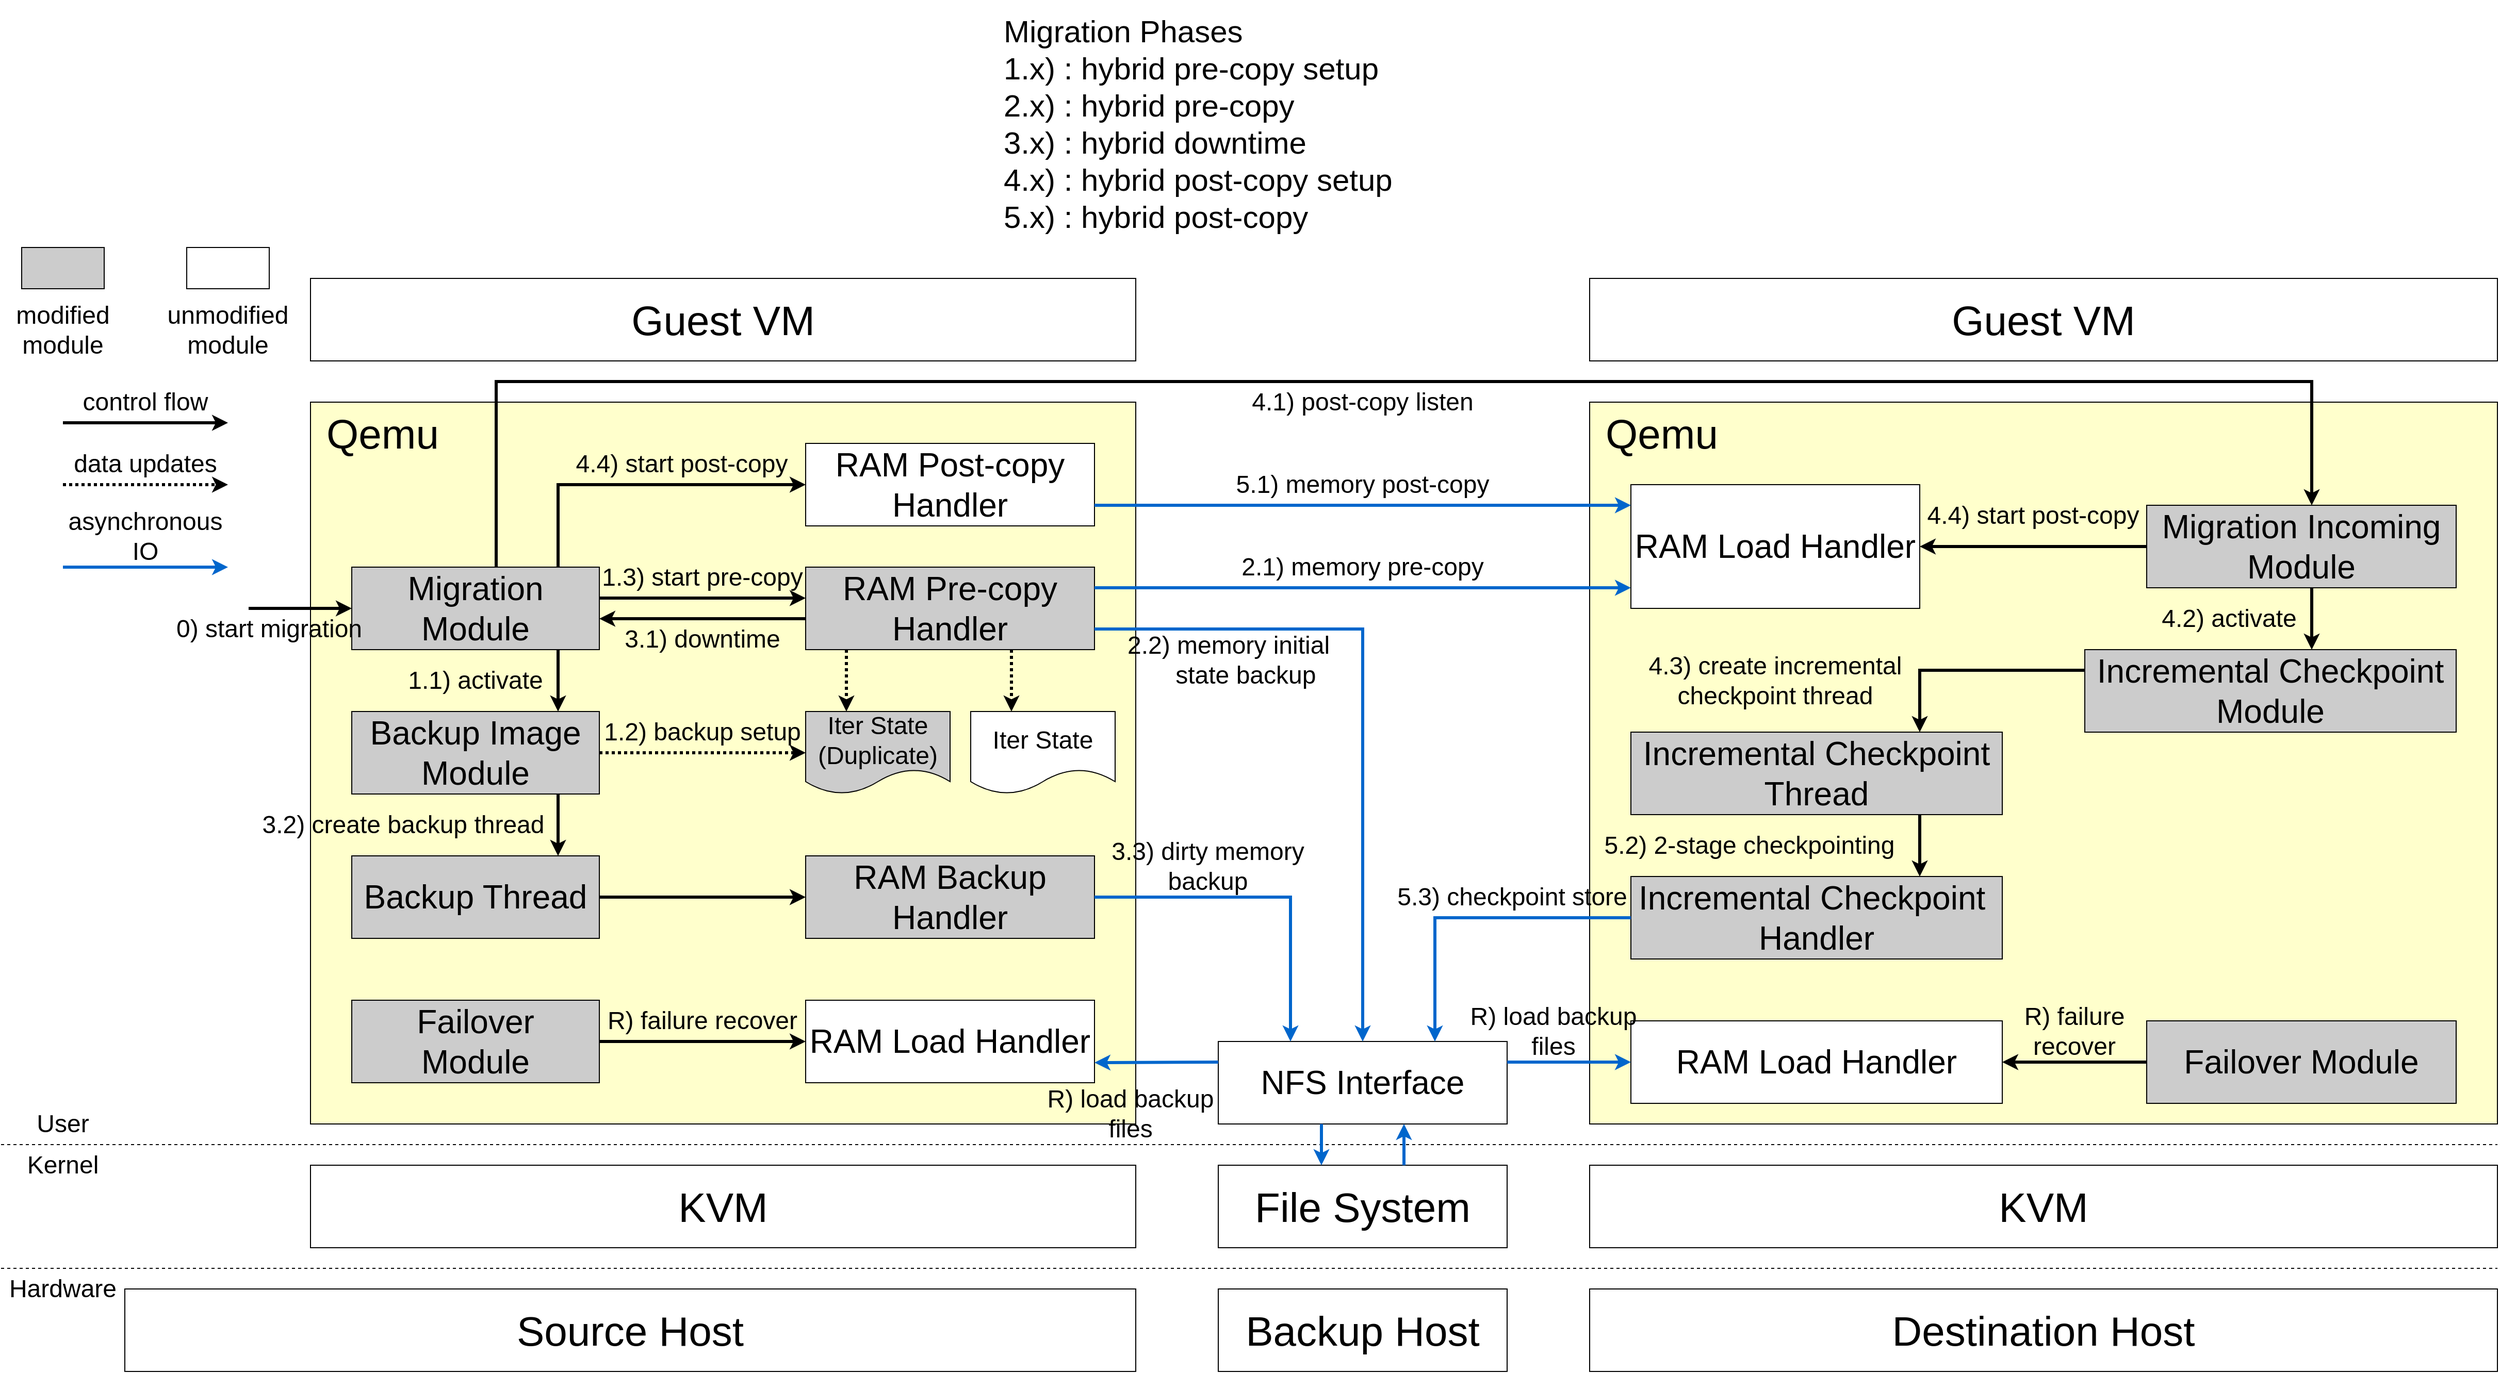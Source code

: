 <mxfile version="21.6.1" type="github">
  <diagram name="第 1 页" id="OpDthlvLPTq0gWTyiU4q">
    <mxGraphModel dx="2846" dy="2324" grid="1" gridSize="10" guides="1" tooltips="1" connect="1" arrows="1" fold="1" page="1" pageScale="1" pageWidth="827" pageHeight="1169" math="0" shadow="0">
      <root>
        <mxCell id="0" />
        <mxCell id="1" parent="0" />
        <mxCell id="YOrxzBl4g7cKqVYeZxFf-125" value="" style="rounded=0;whiteSpace=wrap;html=1;fillColor=#FFFFCC;" parent="1" vertex="1">
          <mxGeometry x="780" y="200" width="880" height="700" as="geometry" />
        </mxCell>
        <mxCell id="clwCwBsSRwlgGcYmcAVy-1" value="&lt;font style=&quot;font-size: 40px;&quot;&gt;Guest VM&lt;/font&gt;" style="rounded=0;whiteSpace=wrap;html=1;align=center;" parent="1" vertex="1">
          <mxGeometry x="-460" y="80" width="800" height="80" as="geometry" />
        </mxCell>
        <mxCell id="clwCwBsSRwlgGcYmcAVy-2" value="" style="rounded=0;whiteSpace=wrap;html=1;fillColor=#FFFFCC;" parent="1" vertex="1">
          <mxGeometry x="-460" y="200" width="800" height="700" as="geometry" />
        </mxCell>
        <mxCell id="clwCwBsSRwlgGcYmcAVy-3" value="&lt;font style=&quot;font-size: 40px;&quot;&gt;Qemu&lt;/font&gt;" style="text;html=1;strokeColor=none;fillColor=none;align=center;verticalAlign=middle;whiteSpace=wrap;rounded=0;" parent="1" vertex="1">
          <mxGeometry x="-460" y="200" width="140" height="60" as="geometry" />
        </mxCell>
        <mxCell id="YOrxzBl4g7cKqVYeZxFf-3" value="&lt;font style=&quot;font-size: 32px;&quot;&gt;Migration&lt;br style=&quot;&quot;&gt;Module&lt;/font&gt;" style="rounded=0;whiteSpace=wrap;html=1;fontSize=20;fillColor=#CCCCCC;" parent="1" vertex="1">
          <mxGeometry x="-420" y="360" width="240" height="80" as="geometry" />
        </mxCell>
        <mxCell id="YOrxzBl4g7cKqVYeZxFf-4" value="&lt;font style=&quot;font-size: 32px;&quot;&gt;Backup Image&lt;br style=&quot;&quot;&gt;Module&lt;/font&gt;" style="rounded=0;whiteSpace=wrap;html=1;fillColor=#CCCCCC;fontSize=20;" parent="1" vertex="1">
          <mxGeometry x="-420" y="500" width="240" height="80" as="geometry" />
        </mxCell>
        <mxCell id="YOrxzBl4g7cKqVYeZxFf-5" value="&lt;font style=&quot;font-size: 32px;&quot;&gt;Failover&lt;br style=&quot;&quot;&gt;Module&lt;/font&gt;" style="rounded=0;whiteSpace=wrap;html=1;fillColor=#CCCCCC;fontSize=20;" parent="1" vertex="1">
          <mxGeometry x="-420" y="780" width="240" height="80" as="geometry" />
        </mxCell>
        <mxCell id="YOrxzBl4g7cKqVYeZxFf-12" value="&lt;font style=&quot;font-size: 32px;&quot;&gt;RAM Load Handler&lt;/font&gt;" style="rounded=0;whiteSpace=wrap;html=1;fillColor=#FFFFFF;fontSize=20;" parent="1" vertex="1">
          <mxGeometry x="20" y="780" width="280" height="80" as="geometry" />
        </mxCell>
        <mxCell id="YOrxzBl4g7cKqVYeZxFf-14" value="" style="endArrow=classic;html=1;rounded=0;strokeWidth=3;" parent="1" edge="1">
          <mxGeometry width="50" height="50" relative="1" as="geometry">
            <mxPoint x="-700" y="220" as="sourcePoint" />
            <mxPoint x="-540" y="220" as="targetPoint" />
          </mxGeometry>
        </mxCell>
        <mxCell id="YOrxzBl4g7cKqVYeZxFf-15" value="" style="endArrow=classic;html=1;rounded=0;strokeWidth=3;strokeColor=#0066CC;" parent="1" edge="1">
          <mxGeometry width="50" height="50" relative="1" as="geometry">
            <mxPoint x="-700" y="360" as="sourcePoint" />
            <mxPoint x="-540" y="360" as="targetPoint" />
          </mxGeometry>
        </mxCell>
        <mxCell id="YOrxzBl4g7cKqVYeZxFf-20" value="" style="endArrow=none;dashed=1;html=1;rounded=0;" parent="1" edge="1">
          <mxGeometry width="50" height="50" relative="1" as="geometry">
            <mxPoint x="-760" y="920" as="sourcePoint" />
            <mxPoint x="1660" y="920" as="targetPoint" />
          </mxGeometry>
        </mxCell>
        <mxCell id="YOrxzBl4g7cKqVYeZxFf-21" value="&lt;font style=&quot;font-size: 24px;&quot;&gt;User&lt;/font&gt;" style="text;html=1;strokeColor=none;fillColor=none;align=center;verticalAlign=middle;whiteSpace=wrap;rounded=0;" parent="1" vertex="1">
          <mxGeometry x="-760" y="880" width="120" height="40" as="geometry" />
        </mxCell>
        <mxCell id="YOrxzBl4g7cKqVYeZxFf-22" value="&lt;font style=&quot;font-size: 24px;&quot;&gt;Kernel&lt;/font&gt;" style="text;html=1;strokeColor=none;fillColor=none;align=center;verticalAlign=middle;whiteSpace=wrap;rounded=0;" parent="1" vertex="1">
          <mxGeometry x="-760" y="920" width="120" height="40" as="geometry" />
        </mxCell>
        <mxCell id="YOrxzBl4g7cKqVYeZxFf-24" value="" style="endArrow=classic;html=1;rounded=0;strokeWidth=3;" parent="1" edge="1">
          <mxGeometry width="50" height="50" relative="1" as="geometry">
            <mxPoint x="-220" y="360" as="sourcePoint" />
            <mxPoint x="20" y="280" as="targetPoint" />
            <Array as="points">
              <mxPoint x="-220" y="280" />
            </Array>
          </mxGeometry>
        </mxCell>
        <mxCell id="YOrxzBl4g7cKqVYeZxFf-28" value="&lt;font style=&quot;font-size: 24px;&quot;&gt;0) start migration&lt;/font&gt;" style="text;html=1;strokeColor=none;fillColor=none;align=center;verticalAlign=middle;whiteSpace=wrap;rounded=0;" parent="1" vertex="1">
          <mxGeometry x="-600" y="400" width="200" height="40" as="geometry" />
        </mxCell>
        <mxCell id="YOrxzBl4g7cKqVYeZxFf-31" value="&lt;font style=&quot;font-size: 24px;&quot;&gt;control flow&lt;/font&gt;" style="text;html=1;strokeColor=none;fillColor=none;align=center;verticalAlign=middle;whiteSpace=wrap;rounded=0;" parent="1" vertex="1">
          <mxGeometry x="-700" y="180" width="160" height="40" as="geometry" />
        </mxCell>
        <mxCell id="YOrxzBl4g7cKqVYeZxFf-32" value="&lt;font style=&quot;font-size: 24px;&quot;&gt;1.1) activate&lt;/font&gt;" style="text;html=1;strokeColor=none;fillColor=none;align=center;verticalAlign=middle;whiteSpace=wrap;rounded=0;" parent="1" vertex="1">
          <mxGeometry x="-380" y="450" width="160" height="40" as="geometry" />
        </mxCell>
        <mxCell id="YOrxzBl4g7cKqVYeZxFf-33" value="&lt;font style=&quot;font-size: 32px;&quot;&gt;RAM Pre-copy Handler&lt;/font&gt;" style="rounded=0;whiteSpace=wrap;html=1;fillColor=#CCCCCC;fontSize=20;" parent="1" vertex="1">
          <mxGeometry x="20" y="360" width="280" height="80" as="geometry" />
        </mxCell>
        <mxCell id="YOrxzBl4g7cKqVYeZxFf-44" value="&lt;font style=&quot;&quot;&gt;&lt;font style=&quot;font-size: 24px;&quot;&gt;1.3) start pre-copy&lt;/font&gt;&lt;br&gt;&lt;/font&gt;" style="text;html=1;strokeColor=none;fillColor=none;align=center;verticalAlign=middle;whiteSpace=wrap;rounded=0;" parent="1" vertex="1">
          <mxGeometry x="-180" y="350" width="200" height="40" as="geometry" />
        </mxCell>
        <mxCell id="YOrxzBl4g7cKqVYeZxFf-45" value="&lt;font style=&quot;font-size: 24px;&quot;&gt;1.2) backup setup&lt;/font&gt;" style="text;html=1;strokeColor=none;fillColor=none;align=center;verticalAlign=middle;whiteSpace=wrap;rounded=0;" parent="1" vertex="1">
          <mxGeometry x="-180" y="500" width="200" height="40" as="geometry" />
        </mxCell>
        <mxCell id="YOrxzBl4g7cKqVYeZxFf-46" value="&lt;font style=&quot;font-size: 32px;&quot;&gt;NFS Interface&lt;/font&gt;" style="rounded=0;whiteSpace=wrap;html=1;align=center;fontSize=20;" parent="1" vertex="1">
          <mxGeometry x="420" y="820" width="280" height="80" as="geometry" />
        </mxCell>
        <mxCell id="YOrxzBl4g7cKqVYeZxFf-52" value="&lt;font style=&quot;font-size: 24px;&quot;&gt;2.1) memory pre-copy&lt;/font&gt;" style="text;html=1;strokeColor=none;fillColor=none;align=center;verticalAlign=middle;whiteSpace=wrap;rounded=0;" parent="1" vertex="1">
          <mxGeometry x="400" y="340" width="320" height="40" as="geometry" />
        </mxCell>
        <mxCell id="YOrxzBl4g7cKqVYeZxFf-61" value="" style="endArrow=classic;html=1;rounded=0;strokeWidth=3;dashed=1;dashPattern=1 1;" parent="1" edge="1">
          <mxGeometry width="50" height="50" relative="1" as="geometry">
            <mxPoint x="-700" y="280" as="sourcePoint" />
            <mxPoint x="-540" y="280" as="targetPoint" />
          </mxGeometry>
        </mxCell>
        <mxCell id="YOrxzBl4g7cKqVYeZxFf-62" value="&lt;font style=&quot;font-size: 24px;&quot;&gt;data updates&lt;/font&gt;" style="text;html=1;strokeColor=none;fillColor=none;align=center;verticalAlign=middle;whiteSpace=wrap;rounded=0;" parent="1" vertex="1">
          <mxGeometry x="-700" y="240" width="160" height="40" as="geometry" />
        </mxCell>
        <mxCell id="YOrxzBl4g7cKqVYeZxFf-65" value="&lt;font style=&quot;font-size: 24px;&quot;&gt;3.1) downtime&lt;/font&gt;" style="text;html=1;strokeColor=none;fillColor=none;align=center;verticalAlign=middle;whiteSpace=wrap;rounded=0;" parent="1" vertex="1">
          <mxGeometry x="-180" y="410" width="200" height="40" as="geometry" />
        </mxCell>
        <mxCell id="YOrxzBl4g7cKqVYeZxFf-66" value="&lt;font style=&quot;font-size: 32px;&quot;&gt;RAM Backup Handler&lt;/font&gt;" style="rounded=0;whiteSpace=wrap;html=1;fillColor=#CCCCCC;fontSize=20;" parent="1" vertex="1">
          <mxGeometry x="20" y="640" width="280" height="80" as="geometry" />
        </mxCell>
        <mxCell id="YOrxzBl4g7cKqVYeZxFf-68" value="&lt;font style=&quot;font-size: 24px;&quot;&gt;3.2) create backup thread&lt;/font&gt;" style="text;html=1;strokeColor=none;fillColor=none;align=center;verticalAlign=middle;whiteSpace=wrap;rounded=0;" parent="1" vertex="1">
          <mxGeometry x="-520" y="590" width="300" height="40" as="geometry" />
        </mxCell>
        <mxCell id="YOrxzBl4g7cKqVYeZxFf-71" value="&lt;font style=&quot;font-size: 24px;&quot;&gt;asynchronous IO&lt;/font&gt;" style="text;html=1;strokeColor=none;fillColor=none;align=center;verticalAlign=middle;whiteSpace=wrap;rounded=0;" parent="1" vertex="1">
          <mxGeometry x="-700" y="300" width="160" height="60" as="geometry" />
        </mxCell>
        <mxCell id="YOrxzBl4g7cKqVYeZxFf-73" value="" style="endArrow=classic;html=1;rounded=0;strokeWidth=3;strokeColor=#0066CC;entryX=0.5;entryY=0;entryDx=0;entryDy=0;" parent="1" target="YOrxzBl4g7cKqVYeZxFf-46" edge="1">
          <mxGeometry width="50" height="50" relative="1" as="geometry">
            <mxPoint x="300" y="420" as="sourcePoint" />
            <mxPoint x="500" y="820" as="targetPoint" />
            <Array as="points">
              <mxPoint x="560" y="420" />
            </Array>
          </mxGeometry>
        </mxCell>
        <mxCell id="YOrxzBl4g7cKqVYeZxFf-74" value="" style="endArrow=classic;html=1;rounded=0;strokeWidth=3;strokeColor=#0066CC;" parent="1" edge="1">
          <mxGeometry width="50" height="50" relative="1" as="geometry">
            <mxPoint x="300" y="380" as="sourcePoint" />
            <mxPoint x="820" y="380" as="targetPoint" />
          </mxGeometry>
        </mxCell>
        <mxCell id="YOrxzBl4g7cKqVYeZxFf-76" value="" style="endArrow=classic;html=1;rounded=0;strokeWidth=3;dashed=1;dashPattern=1 1;" parent="1" edge="1">
          <mxGeometry width="50" height="50" relative="1" as="geometry">
            <mxPoint x="-180" y="540" as="sourcePoint" />
            <mxPoint x="20" y="540" as="targetPoint" />
          </mxGeometry>
        </mxCell>
        <mxCell id="YOrxzBl4g7cKqVYeZxFf-79" value="" style="endArrow=classic;html=1;rounded=0;strokeWidth=3;dashed=1;dashPattern=1 1;" parent="1" edge="1">
          <mxGeometry width="50" height="50" relative="1" as="geometry">
            <mxPoint x="219.5" y="440" as="sourcePoint" />
            <mxPoint x="219.5" y="500" as="targetPoint" />
          </mxGeometry>
        </mxCell>
        <mxCell id="YOrxzBl4g7cKqVYeZxFf-80" value="" style="endArrow=classic;html=1;rounded=0;strokeWidth=3;dashed=1;dashPattern=1 1;" parent="1" edge="1">
          <mxGeometry width="50" height="50" relative="1" as="geometry">
            <mxPoint x="59.5" y="440" as="sourcePoint" />
            <mxPoint x="59.5" y="500" as="targetPoint" />
          </mxGeometry>
        </mxCell>
        <mxCell id="YOrxzBl4g7cKqVYeZxFf-82" value="" style="endArrow=classic;html=1;rounded=0;strokeWidth=3;" parent="1" edge="1">
          <mxGeometry width="50" height="50" relative="1" as="geometry">
            <mxPoint x="-180" y="390" as="sourcePoint" />
            <mxPoint x="20" y="390" as="targetPoint" />
          </mxGeometry>
        </mxCell>
        <mxCell id="YOrxzBl4g7cKqVYeZxFf-83" value="" style="endArrow=classic;html=1;rounded=0;strokeWidth=3;" parent="1" edge="1">
          <mxGeometry width="50" height="50" relative="1" as="geometry">
            <mxPoint x="20" y="410" as="sourcePoint" />
            <mxPoint x="-180" y="410" as="targetPoint" />
          </mxGeometry>
        </mxCell>
        <mxCell id="YOrxzBl4g7cKqVYeZxFf-85" value="" style="endArrow=classic;html=1;rounded=0;strokeWidth=3;" parent="1" edge="1">
          <mxGeometry width="50" height="50" relative="1" as="geometry">
            <mxPoint x="-220" y="440" as="sourcePoint" />
            <mxPoint x="-220" y="500" as="targetPoint" />
          </mxGeometry>
        </mxCell>
        <mxCell id="YOrxzBl4g7cKqVYeZxFf-87" value="" style="endArrow=classic;html=1;rounded=0;strokeWidth=3;strokeColor=#0066CC;entryX=0.25;entryY=0;entryDx=0;entryDy=0;" parent="1" target="YOrxzBl4g7cKqVYeZxFf-46" edge="1">
          <mxGeometry width="50" height="50" relative="1" as="geometry">
            <mxPoint x="300" y="680" as="sourcePoint" />
            <mxPoint x="420" y="820.5" as="targetPoint" />
            <Array as="points">
              <mxPoint x="490" y="680" />
            </Array>
          </mxGeometry>
        </mxCell>
        <mxCell id="YOrxzBl4g7cKqVYeZxFf-90" value="" style="endArrow=classic;html=1;rounded=0;strokeWidth=3;strokeColor=#0066CC;exitX=0;exitY=0.25;exitDx=0;exitDy=0;" parent="1" source="YOrxzBl4g7cKqVYeZxFf-46" edge="1">
          <mxGeometry width="50" height="50" relative="1" as="geometry">
            <mxPoint x="380" y="840" as="sourcePoint" />
            <mxPoint x="300" y="840.5" as="targetPoint" />
          </mxGeometry>
        </mxCell>
        <mxCell id="YOrxzBl4g7cKqVYeZxFf-91" value="&lt;font style=&quot;font-size: 24px;&quot;&gt;R) failure recover&lt;/font&gt;" style="text;html=1;strokeColor=none;fillColor=none;align=center;verticalAlign=middle;whiteSpace=wrap;rounded=0;" parent="1" vertex="1">
          <mxGeometry x="-180" y="780" width="200" height="40" as="geometry" />
        </mxCell>
        <mxCell id="YOrxzBl4g7cKqVYeZxFf-92" value="&lt;font style=&quot;font-size: 24px;&quot;&gt;R) load backup files&lt;/font&gt;" style="text;html=1;strokeColor=none;fillColor=none;align=center;verticalAlign=middle;whiteSpace=wrap;rounded=0;" parent="1" vertex="1">
          <mxGeometry x="250" y="860" width="170" height="60" as="geometry" />
        </mxCell>
        <mxCell id="YOrxzBl4g7cKqVYeZxFf-93" value="&lt;font style=&quot;font-size: 40px;&quot;&gt;KVM&lt;/font&gt;" style="rounded=0;whiteSpace=wrap;html=1;" parent="1" vertex="1">
          <mxGeometry x="-460" y="940" width="800" height="80" as="geometry" />
        </mxCell>
        <mxCell id="YOrxzBl4g7cKqVYeZxFf-94" value="" style="endArrow=none;dashed=1;html=1;rounded=0;" parent="1" edge="1">
          <mxGeometry width="50" height="50" relative="1" as="geometry">
            <mxPoint x="-760" y="1040" as="sourcePoint" />
            <mxPoint x="1660" y="1040" as="targetPoint" />
          </mxGeometry>
        </mxCell>
        <mxCell id="YOrxzBl4g7cKqVYeZxFf-95" value="&lt;font style=&quot;font-size: 24px;&quot;&gt;Hardware&lt;/font&gt;" style="text;html=1;strokeColor=none;fillColor=none;align=center;verticalAlign=middle;whiteSpace=wrap;rounded=0;" parent="1" vertex="1">
          <mxGeometry x="-760" y="1040" width="120" height="40" as="geometry" />
        </mxCell>
        <mxCell id="YOrxzBl4g7cKqVYeZxFf-96" value="&lt;font style=&quot;font-size: 40px;&quot;&gt;File System&lt;/font&gt;" style="rounded=0;whiteSpace=wrap;html=1;" parent="1" vertex="1">
          <mxGeometry x="420" y="940" width="280" height="80" as="geometry" />
        </mxCell>
        <mxCell id="YOrxzBl4g7cKqVYeZxFf-97" value="" style="endArrow=classic;html=1;rounded=0;strokeWidth=3;strokeColor=#0066CC;" parent="1" edge="1">
          <mxGeometry width="50" height="50" relative="1" as="geometry">
            <mxPoint x="520" y="900" as="sourcePoint" />
            <mxPoint x="520" y="940" as="targetPoint" />
          </mxGeometry>
        </mxCell>
        <mxCell id="YOrxzBl4g7cKqVYeZxFf-98" value="" style="endArrow=classic;html=1;rounded=0;strokeWidth=3;strokeColor=#0066CC;" parent="1" edge="1">
          <mxGeometry width="50" height="50" relative="1" as="geometry">
            <mxPoint x="600" y="940" as="sourcePoint" />
            <mxPoint x="600" y="900" as="targetPoint" />
          </mxGeometry>
        </mxCell>
        <mxCell id="YOrxzBl4g7cKqVYeZxFf-99" value="&lt;font style=&quot;font-size: 40px;&quot;&gt;Source Host&lt;/font&gt;" style="rounded=0;whiteSpace=wrap;html=1;" parent="1" vertex="1">
          <mxGeometry x="-640" y="1060" width="980" height="80" as="geometry" />
        </mxCell>
        <mxCell id="YOrxzBl4g7cKqVYeZxFf-100" value="&lt;font style=&quot;font-size: 40px;&quot;&gt;Guest VM&lt;/font&gt;" style="rounded=0;whiteSpace=wrap;html=1;align=center;" parent="1" vertex="1">
          <mxGeometry x="780" y="80" width="880" height="80" as="geometry" />
        </mxCell>
        <mxCell id="YOrxzBl4g7cKqVYeZxFf-101" value="&lt;font style=&quot;font-size: 32px;&quot;&gt;RAM Load Handler&lt;/font&gt;" style="rounded=0;whiteSpace=wrap;html=1;fillColor=#FFFFFF;fontSize=20;" parent="1" vertex="1">
          <mxGeometry x="820" y="280" width="280" height="120" as="geometry" />
        </mxCell>
        <mxCell id="YOrxzBl4g7cKqVYeZxFf-102" value="&lt;font style=&quot;font-size: 32px;&quot;&gt;Migration Incoming&lt;br style=&quot;&quot;&gt;Module&lt;/font&gt;" style="rounded=0;whiteSpace=wrap;html=1;fontSize=20;fillColor=#CCCCCC;" parent="1" vertex="1">
          <mxGeometry x="1320" y="300" width="300" height="80" as="geometry" />
        </mxCell>
        <mxCell id="YOrxzBl4g7cKqVYeZxFf-104" value="&lt;font style=&quot;font-size: 24px;&quot;&gt;4.4) start post-copy&lt;/font&gt;" style="text;html=1;strokeColor=none;fillColor=none;align=center;verticalAlign=middle;whiteSpace=wrap;rounded=0;" parent="1" vertex="1">
          <mxGeometry x="-220" y="240" width="240" height="40" as="geometry" />
        </mxCell>
        <mxCell id="YOrxzBl4g7cKqVYeZxFf-105" value="&lt;font style=&quot;font-size: 32px;&quot;&gt;Incremental Checkpoint&lt;br style=&quot;&quot;&gt;Module&lt;/font&gt;" style="rounded=0;whiteSpace=wrap;html=1;fillColor=#CCCCCC;fontSize=20;" parent="1" vertex="1">
          <mxGeometry x="1260" y="440" width="360" height="80" as="geometry" />
        </mxCell>
        <mxCell id="YOrxzBl4g7cKqVYeZxFf-106" value="&lt;font style=&quot;font-size: 32px;&quot;&gt;Backup Thread&lt;/font&gt;" style="rounded=0;whiteSpace=wrap;html=1;fillColor=#CCCCCC;fontSize=20;" parent="1" vertex="1">
          <mxGeometry x="-420" y="640" width="240" height="80" as="geometry" />
        </mxCell>
        <mxCell id="YOrxzBl4g7cKqVYeZxFf-108" value="" style="endArrow=classic;html=1;rounded=0;strokeWidth=3;" parent="1" edge="1">
          <mxGeometry width="50" height="50" relative="1" as="geometry">
            <mxPoint x="-180" y="680" as="sourcePoint" />
            <mxPoint x="20" y="680" as="targetPoint" />
          </mxGeometry>
        </mxCell>
        <mxCell id="YOrxzBl4g7cKqVYeZxFf-109" value="&lt;font style=&quot;font-size: 32px;&quot;&gt;RAM Post-copy Handler&lt;/font&gt;" style="rounded=0;whiteSpace=wrap;html=1;fillColor=#FFFFFF;fontSize=20;" parent="1" vertex="1">
          <mxGeometry x="20" y="240" width="280" height="80" as="geometry" />
        </mxCell>
        <mxCell id="YOrxzBl4g7cKqVYeZxFf-111" value="" style="endArrow=classic;html=1;rounded=0;strokeWidth=3;strokeColor=#0066CC;" parent="1" edge="1">
          <mxGeometry width="50" height="50" relative="1" as="geometry">
            <mxPoint x="300" y="300" as="sourcePoint" />
            <mxPoint x="820" y="300" as="targetPoint" />
          </mxGeometry>
        </mxCell>
        <mxCell id="YOrxzBl4g7cKqVYeZxFf-112" value="" style="endArrow=classic;html=1;rounded=0;strokeWidth=3;" parent="1" edge="1">
          <mxGeometry width="50" height="50" relative="1" as="geometry">
            <mxPoint x="-280" y="360" as="sourcePoint" />
            <mxPoint x="1480" y="300" as="targetPoint" />
            <Array as="points">
              <mxPoint x="-280" y="180" />
              <mxPoint x="1480" y="180" />
            </Array>
          </mxGeometry>
        </mxCell>
        <mxCell id="YOrxzBl4g7cKqVYeZxFf-113" value="&lt;font style=&quot;font-size: 24px;&quot;&gt;4.1) post-copy listen&lt;/font&gt;" style="text;html=1;strokeColor=none;fillColor=none;align=center;verticalAlign=middle;whiteSpace=wrap;rounded=0;" parent="1" vertex="1">
          <mxGeometry x="400" y="180" width="320" height="40" as="geometry" />
        </mxCell>
        <mxCell id="YOrxzBl4g7cKqVYeZxFf-114" value="&lt;font style=&quot;font-size: 24px;&quot;&gt;5.1) memory post-copy&lt;/font&gt;" style="text;html=1;strokeColor=none;fillColor=none;align=center;verticalAlign=middle;whiteSpace=wrap;rounded=0;" parent="1" vertex="1">
          <mxGeometry x="400" y="260" width="320" height="40" as="geometry" />
        </mxCell>
        <mxCell id="YOrxzBl4g7cKqVYeZxFf-115" value="" style="endArrow=classic;html=1;rounded=0;strokeWidth=3;" parent="1" edge="1">
          <mxGeometry width="50" height="50" relative="1" as="geometry">
            <mxPoint x="1480" y="380" as="sourcePoint" />
            <mxPoint x="1480" y="440" as="targetPoint" />
          </mxGeometry>
        </mxCell>
        <mxCell id="YOrxzBl4g7cKqVYeZxFf-116" value="&lt;font style=&quot;font-size: 24px;&quot;&gt;4.2) activate&lt;/font&gt;" style="text;html=1;strokeColor=none;fillColor=none;align=center;verticalAlign=middle;whiteSpace=wrap;rounded=0;" parent="1" vertex="1">
          <mxGeometry x="1320" y="390" width="160" height="40" as="geometry" />
        </mxCell>
        <mxCell id="YOrxzBl4g7cKqVYeZxFf-117" value="&lt;font style=&quot;font-size: 32px;&quot;&gt;Incremental Checkpoint&amp;nbsp; Handler&lt;/font&gt;" style="rounded=0;whiteSpace=wrap;html=1;fillColor=#CCCCCC;fontSize=20;" parent="1" vertex="1">
          <mxGeometry x="820" y="660" width="360" height="80" as="geometry" />
        </mxCell>
        <mxCell id="YOrxzBl4g7cKqVYeZxFf-118" value="&lt;font style=&quot;&quot;&gt;&lt;font style=&quot;font-size: 32px;&quot;&gt;Incremental Checkpoint&lt;br&gt;Thread&lt;/font&gt;&lt;br&gt;&lt;/font&gt;" style="rounded=0;whiteSpace=wrap;html=1;fillColor=#CCCCCC;fontSize=20;" parent="1" vertex="1">
          <mxGeometry x="820" y="520" width="360" height="80" as="geometry" />
        </mxCell>
        <mxCell id="YOrxzBl4g7cKqVYeZxFf-119" value="" style="endArrow=classic;html=1;rounded=0;strokeWidth=3;" parent="1" edge="1">
          <mxGeometry width="50" height="50" relative="1" as="geometry">
            <mxPoint x="1260" y="460" as="sourcePoint" />
            <mxPoint x="1100" y="520" as="targetPoint" />
            <Array as="points">
              <mxPoint x="1100" y="460" />
            </Array>
          </mxGeometry>
        </mxCell>
        <mxCell id="YOrxzBl4g7cKqVYeZxFf-120" value="&lt;font style=&quot;font-size: 24px;&quot;&gt;4.3) create incremental checkpoint thread&lt;/font&gt;" style="text;html=1;strokeColor=none;fillColor=none;align=center;verticalAlign=middle;whiteSpace=wrap;rounded=0;" parent="1" vertex="1">
          <mxGeometry x="820" y="440" width="280" height="60.5" as="geometry" />
        </mxCell>
        <mxCell id="YOrxzBl4g7cKqVYeZxFf-121" value="" style="endArrow=classic;html=1;rounded=0;strokeWidth=3;" parent="1" edge="1">
          <mxGeometry width="50" height="50" relative="1" as="geometry">
            <mxPoint x="1100" y="600" as="sourcePoint" />
            <mxPoint x="1100" y="660" as="targetPoint" />
          </mxGeometry>
        </mxCell>
        <mxCell id="YOrxzBl4g7cKqVYeZxFf-122" value="&lt;font style=&quot;font-size: 24px;&quot;&gt;5.2) 2-stage checkpointing&lt;/font&gt;" style="text;html=1;strokeColor=none;fillColor=none;align=center;verticalAlign=middle;whiteSpace=wrap;rounded=0;" parent="1" vertex="1">
          <mxGeometry x="790" y="610" width="290" height="40" as="geometry" />
        </mxCell>
        <mxCell id="YOrxzBl4g7cKqVYeZxFf-123" value="" style="endArrow=classic;html=1;rounded=0;strokeWidth=3;strokeColor=#0066CC;entryX=0.75;entryY=0;entryDx=0;entryDy=0;" parent="1" target="YOrxzBl4g7cKqVYeZxFf-46" edge="1">
          <mxGeometry width="50" height="50" relative="1" as="geometry">
            <mxPoint x="820" y="700" as="sourcePoint" />
            <mxPoint x="660" y="820" as="targetPoint" />
            <Array as="points">
              <mxPoint x="630" y="700" />
            </Array>
          </mxGeometry>
        </mxCell>
        <mxCell id="YOrxzBl4g7cKqVYeZxFf-124" value="&lt;font style=&quot;font-size: 24px;&quot;&gt;5.3) checkpoint store&lt;/font&gt;" style="text;html=1;strokeColor=none;fillColor=none;align=center;verticalAlign=middle;whiteSpace=wrap;rounded=0;" parent="1" vertex="1">
          <mxGeometry x="590" y="660" width="230" height="40" as="geometry" />
        </mxCell>
        <mxCell id="YOrxzBl4g7cKqVYeZxFf-127" value="" style="endArrow=classic;html=1;rounded=0;strokeWidth=3;" parent="1" edge="1">
          <mxGeometry width="50" height="50" relative="1" as="geometry">
            <mxPoint x="1320" y="340" as="sourcePoint" />
            <mxPoint x="1100" y="340" as="targetPoint" />
          </mxGeometry>
        </mxCell>
        <mxCell id="YOrxzBl4g7cKqVYeZxFf-128" value="&lt;font style=&quot;font-size: 24px;&quot;&gt;4.4) start post-copy&lt;/font&gt;" style="text;html=1;strokeColor=none;fillColor=none;align=center;verticalAlign=middle;whiteSpace=wrap;rounded=0;" parent="1" vertex="1">
          <mxGeometry x="1100" y="290" width="220" height="40" as="geometry" />
        </mxCell>
        <mxCell id="YOrxzBl4g7cKqVYeZxFf-129" value="&lt;font style=&quot;font-size: 40px;&quot;&gt;KVM&lt;/font&gt;" style="rounded=0;whiteSpace=wrap;html=1;" parent="1" vertex="1">
          <mxGeometry x="780" y="940" width="880" height="80" as="geometry" />
        </mxCell>
        <mxCell id="YOrxzBl4g7cKqVYeZxFf-130" value="&lt;font style=&quot;font-size: 40px;&quot;&gt;Destination Host&lt;/font&gt;" style="rounded=0;whiteSpace=wrap;html=1;" parent="1" vertex="1">
          <mxGeometry x="780" y="1060" width="880" height="80" as="geometry" />
        </mxCell>
        <mxCell id="YOrxzBl4g7cKqVYeZxFf-131" value="" style="rounded=0;whiteSpace=wrap;html=1;" parent="1" vertex="1">
          <mxGeometry x="-580" y="50" width="80" height="40" as="geometry" />
        </mxCell>
        <mxCell id="YOrxzBl4g7cKqVYeZxFf-132" value="&lt;font style=&quot;font-size: 24px;&quot;&gt;unmodified module&lt;/font&gt;" style="text;html=1;strokeColor=none;fillColor=none;align=center;verticalAlign=middle;whiteSpace=wrap;rounded=0;" parent="1" vertex="1">
          <mxGeometry x="-600" y="100" width="120" height="60" as="geometry" />
        </mxCell>
        <mxCell id="YOrxzBl4g7cKqVYeZxFf-133" value="" style="rounded=0;whiteSpace=wrap;html=1;fillColor=#CCCCCC;" parent="1" vertex="1">
          <mxGeometry x="-740" y="50" width="80" height="40" as="geometry" />
        </mxCell>
        <mxCell id="YOrxzBl4g7cKqVYeZxFf-134" value="&lt;font style=&quot;font-size: 24px;&quot;&gt;modified module&lt;/font&gt;" style="text;html=1;strokeColor=none;fillColor=none;align=center;verticalAlign=middle;whiteSpace=wrap;rounded=0;" parent="1" vertex="1">
          <mxGeometry x="-760" y="100" width="120" height="60" as="geometry" />
        </mxCell>
        <mxCell id="kRI8kTZbzlB6oU1YrDkl-1" value="&lt;font style=&quot;font-size: 30px;&quot;&gt;Migration Phases&lt;br&gt;1.x) : hybrid pre-copy setup&lt;br&gt;2.x) : hybrid pre-copy&lt;br&gt;3.x) : hybrid downtime&lt;br&gt;4.x) : hybrid post-copy setup&lt;br&gt;5.x) : hybrid post-copy&amp;nbsp;&lt;/font&gt;" style="text;html=1;strokeColor=none;fillColor=none;align=left;verticalAlign=middle;whiteSpace=wrap;rounded=0;" parent="1" vertex="1">
          <mxGeometry x="210" y="-190" width="380" height="240" as="geometry" />
        </mxCell>
        <mxCell id="n8uSR00JqTWJ20ojII4U-31" value="&lt;font style=&quot;font-size: 24px;&quot;&gt;2.2) memory initial&lt;br&gt;&amp;nbsp; &amp;nbsp; &amp;nbsp;state backup&lt;/font&gt;" style="text;html=1;strokeColor=none;fillColor=none;align=center;verticalAlign=middle;whiteSpace=wrap;rounded=0;" parent="1" vertex="1">
          <mxGeometry x="320" y="419.5" width="220" height="60" as="geometry" />
        </mxCell>
        <mxCell id="n8uSR00JqTWJ20ojII4U-32" value="&lt;font style=&quot;&quot;&gt;&lt;font style=&quot;font-size: 24px;&quot;&gt;Iter State&lt;br style=&quot;&quot;&gt;(Duplicate)&lt;/font&gt;&lt;br style=&quot;font-size: 20px;&quot;&gt;&lt;/font&gt;" style="shape=document;whiteSpace=wrap;html=1;boundedLbl=1;fillColor=#CCCCCC;fontSize=20;" parent="1" vertex="1">
          <mxGeometry x="20" y="500" width="140" height="80" as="geometry" />
        </mxCell>
        <mxCell id="n8uSR00JqTWJ20ojII4U-33" value="&lt;font style=&quot;&quot;&gt;&lt;font style=&quot;font-size: 24px;&quot;&gt;Iter State&lt;/font&gt;&lt;br style=&quot;font-size: 20px;&quot;&gt;&lt;/font&gt;" style="shape=document;whiteSpace=wrap;html=1;boundedLbl=1;fontSize=20;" parent="1" vertex="1">
          <mxGeometry x="180" y="500" width="140" height="80" as="geometry" />
        </mxCell>
        <mxCell id="n8uSR00JqTWJ20ojII4U-34" value="&lt;font style=&quot;font-size: 24px;&quot;&gt;3.3) dirty memory backup&lt;/font&gt;" style="text;html=1;strokeColor=none;fillColor=none;align=center;verticalAlign=middle;whiteSpace=wrap;rounded=0;" parent="1" vertex="1">
          <mxGeometry x="300" y="620" width="220" height="60" as="geometry" />
        </mxCell>
        <mxCell id="cDjzGmI-P_LTd5FKUaOB-1" value="&lt;font style=&quot;font-size: 40px;&quot;&gt;Backup Host&lt;/font&gt;" style="rounded=0;whiteSpace=wrap;html=1;" parent="1" vertex="1">
          <mxGeometry x="420" y="1060" width="280" height="80" as="geometry" />
        </mxCell>
        <mxCell id="cDjzGmI-P_LTd5FKUaOB-2" value="&lt;font style=&quot;font-size: 32px;&quot;&gt;Failover Module&lt;/font&gt;" style="rounded=0;whiteSpace=wrap;html=1;fillColor=#CCCCCC;fontSize=20;" parent="1" vertex="1">
          <mxGeometry x="1320" y="800" width="300" height="80" as="geometry" />
        </mxCell>
        <mxCell id="cDjzGmI-P_LTd5FKUaOB-3" value="&lt;font style=&quot;font-size: 32px;&quot;&gt;RAM Load Handler&lt;/font&gt;" style="rounded=0;whiteSpace=wrap;html=1;fillColor=#FFFFFF;fontSize=20;" parent="1" vertex="1">
          <mxGeometry x="820" y="800" width="360" height="80" as="geometry" />
        </mxCell>
        <mxCell id="cDjzGmI-P_LTd5FKUaOB-5" value="" style="endArrow=classic;html=1;rounded=0;strokeWidth=3;strokeColor=#0066CC;exitX=1;exitY=0.25;exitDx=0;exitDy=0;entryX=0;entryY=0.5;entryDx=0;entryDy=0;" parent="1" source="YOrxzBl4g7cKqVYeZxFf-46" target="cDjzGmI-P_LTd5FKUaOB-3" edge="1">
          <mxGeometry width="50" height="50" relative="1" as="geometry">
            <mxPoint x="450" y="850" as="sourcePoint" />
            <mxPoint x="210" y="850.5" as="targetPoint" />
          </mxGeometry>
        </mxCell>
        <mxCell id="cDjzGmI-P_LTd5FKUaOB-6" value="&lt;font style=&quot;font-size: 24px;&quot;&gt;R) failure recover&lt;/font&gt;" style="text;html=1;strokeColor=none;fillColor=none;align=center;verticalAlign=middle;whiteSpace=wrap;rounded=0;" parent="1" vertex="1">
          <mxGeometry x="1180" y="780" width="140" height="60" as="geometry" />
        </mxCell>
        <mxCell id="mSSIRDdEIDAh1fLK_og6-1" value="" style="endArrow=classic;html=1;rounded=0;strokeWidth=3;" edge="1" parent="1">
          <mxGeometry width="50" height="50" relative="1" as="geometry">
            <mxPoint x="-220" y="580" as="sourcePoint" />
            <mxPoint x="-220" y="640" as="targetPoint" />
          </mxGeometry>
        </mxCell>
        <mxCell id="mSSIRDdEIDAh1fLK_og6-2" value="" style="endArrow=classic;html=1;rounded=0;strokeWidth=3;" edge="1" parent="1">
          <mxGeometry width="50" height="50" relative="1" as="geometry">
            <mxPoint x="-180" y="820" as="sourcePoint" />
            <mxPoint x="20" y="820" as="targetPoint" />
          </mxGeometry>
        </mxCell>
        <mxCell id="mSSIRDdEIDAh1fLK_og6-3" value="" style="endArrow=classic;html=1;rounded=0;strokeWidth=3;" edge="1" parent="1">
          <mxGeometry width="50" height="50" relative="1" as="geometry">
            <mxPoint x="-520" y="400" as="sourcePoint" />
            <mxPoint x="-420" y="400" as="targetPoint" />
          </mxGeometry>
        </mxCell>
        <mxCell id="mSSIRDdEIDAh1fLK_og6-4" value="&lt;font style=&quot;font-size: 40px;&quot;&gt;Qemu&lt;/font&gt;" style="text;html=1;strokeColor=none;fillColor=none;align=center;verticalAlign=middle;whiteSpace=wrap;rounded=0;" vertex="1" parent="1">
          <mxGeometry x="780" y="200" width="140" height="60" as="geometry" />
        </mxCell>
        <mxCell id="mSSIRDdEIDAh1fLK_og6-6" value="&lt;font style=&quot;font-size: 24px;&quot;&gt;R) load backup files&lt;/font&gt;" style="text;html=1;strokeColor=none;fillColor=none;align=center;verticalAlign=middle;whiteSpace=wrap;rounded=0;" vertex="1" parent="1">
          <mxGeometry x="660" y="780" width="170" height="60" as="geometry" />
        </mxCell>
        <mxCell id="mSSIRDdEIDAh1fLK_og6-7" value="" style="endArrow=classic;html=1;rounded=0;strokeWidth=3;" edge="1" parent="1">
          <mxGeometry width="50" height="50" relative="1" as="geometry">
            <mxPoint x="1320" y="840" as="sourcePoint" />
            <mxPoint x="1180" y="840" as="targetPoint" />
          </mxGeometry>
        </mxCell>
      </root>
    </mxGraphModel>
  </diagram>
</mxfile>
